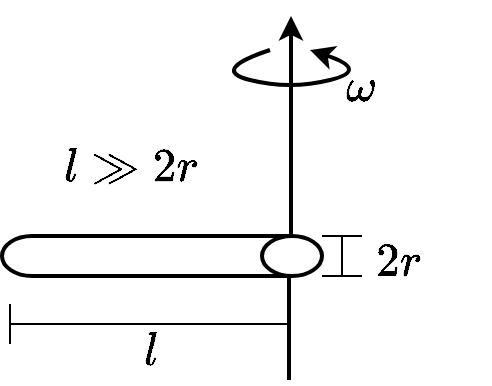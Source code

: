 <mxfile version="15.7.3" type="device"><diagram id="Q7xjLautZ7xhiJ3X_oaf" name="Seite-1"><mxGraphModel dx="786" dy="543" grid="1" gridSize="10" guides="1" tooltips="1" connect="1" arrows="1" fold="1" page="1" pageScale="1" pageWidth="827" pageHeight="1169" math="1" shadow="0"><root><mxCell id="0"/><mxCell id="1" parent="0"/><mxCell id="L29_nMh--bNw3mvDWvqI-5" value="" style="endArrow=classic;html=1;fontSize=20;strokeWidth=2;curved=1;" parent="1" edge="1"><mxGeometry width="50" height="50" relative="1" as="geometry"><mxPoint x="430" y="157" as="sourcePoint"/><mxPoint x="450" y="157" as="targetPoint"/><Array as="points"><mxPoint x="400" y="167"/><mxPoint x="440" y="177"/><mxPoint x="480" y="167"/></Array></mxGeometry></mxCell><mxCell id="L29_nMh--bNw3mvDWvqI-6" value="$$\omega$$" style="text;html=1;resizable=0;autosize=1;align=center;verticalAlign=middle;points=[];fillColor=none;strokeColor=none;rounded=0;fontSize=20;" parent="1" vertex="1"><mxGeometry x="410" y="160" width="130" height="30" as="geometry"/></mxCell><mxCell id="L29_nMh--bNw3mvDWvqI-13" value="" style="endArrow=none;html=1;rounded=0;strokeWidth=2;" parent="1" edge="1"><mxGeometry width="50" height="50" relative="1" as="geometry"><mxPoint x="439.5" y="322" as="sourcePoint"/><mxPoint x="439.5" y="271" as="targetPoint"/></mxGeometry></mxCell><mxCell id="L29_nMh--bNw3mvDWvqI-10" value="$$2r$$" style="text;html=1;resizable=0;autosize=1;align=center;verticalAlign=middle;points=[];fillColor=none;strokeColor=none;rounded=0;fontSize=20;" parent="1" vertex="1"><mxGeometry x="454" y="247" width="80" height="30" as="geometry"/></mxCell><mxCell id="L29_nMh--bNw3mvDWvqI-2" value="" style="endArrow=classic;html=1;rounded=0;strokeWidth=2;startArrow=none;" parent="1" edge="1"><mxGeometry width="50" height="50" relative="1" as="geometry"><mxPoint x="440.5" y="249" as="sourcePoint"/><mxPoint x="440.5" y="140" as="targetPoint"/></mxGeometry></mxCell><mxCell id="L29_nMh--bNw3mvDWvqI-18" value="" style="shape=crossbar;whiteSpace=wrap;html=1;rounded=1;direction=south;fontSize=20;" parent="1" vertex="1"><mxGeometry x="456" y="250" width="20" height="20" as="geometry"/></mxCell><mxCell id="L29_nMh--bNw3mvDWvqI-19" value="" style="shape=crossbar;whiteSpace=wrap;html=1;rounded=1;fontSize=20;" parent="1" vertex="1"><mxGeometry x="300" y="284" width="140" height="20" as="geometry"/></mxCell><mxCell id="L29_nMh--bNw3mvDWvqI-24" value="" style="shape=cylinder3;whiteSpace=wrap;html=1;boundedLbl=1;backgroundOutline=1;size=15;fontSize=20;rotation=90;strokeWidth=2;" parent="1" vertex="1"><mxGeometry x="366" y="180" width="20" height="160" as="geometry"/></mxCell><mxCell id="L29_nMh--bNw3mvDWvqI-25" value="$$l$$" style="text;html=1;resizable=0;autosize=1;align=center;verticalAlign=middle;points=[];fillColor=none;strokeColor=none;rounded=0;fontSize=20;" parent="1" vertex="1"><mxGeometry x="340" y="292" width="60" height="30" as="geometry"/></mxCell><mxCell id="K08uXD_7wUfwP0QfaAOp-1" value="$$l \gg 2r$$" style="text;html=1;resizable=0;autosize=1;align=center;verticalAlign=middle;points=[];fillColor=none;strokeColor=none;rounded=0;fontSize=20;" parent="1" vertex="1"><mxGeometry x="300" y="200" width="120" height="30" as="geometry"/></mxCell></root></mxGraphModel></diagram></mxfile>